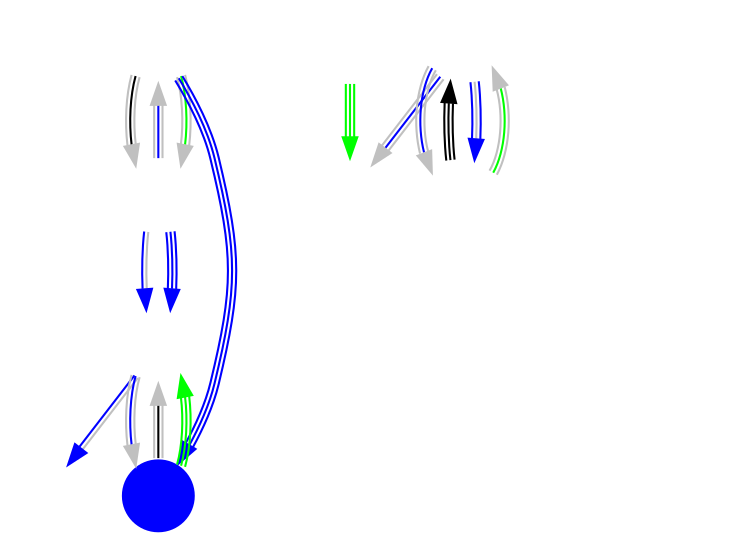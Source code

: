digraph MidSeasonBrawl {
	
	node [shape=circle fixedsize=true width=.5 label="" color="white"];
	imagepath="logos/";

	subgraph Group1 {
		DK	[ image="placeholder.png" ]
		T8	[ image="team-8.png" ]
		FNC	[ image="fnatic.png" ]
		CE	[ image="ce.png" ]
		NOM	[ image="nomia.png" ]
		MVPB	[ image="mvp-black.png" ]
	}

	subgraph Group2 {
		ST	[ image="soul-torturers.png" ]
		DIG	[ image="dignitas.png" ]
		RED	[ image="red-canids.png" ]
		eStar	[ image="estar-gaming.png" ]
		L5	[ image="l5.png"]
		TS	[ image="tempo-storm.png" style="filled" fillcolor="blue" ]
	}

	/* NA Week 3 */
	TS	->	T8	[ color="gray:black:gray" ]

	/* Korea Week 4 */
	L5	->	MVPB	[ color="black:black:black" ]

	/* EU Week 4 */
	FNC	->	DIG	[ color="gray:black:gray" ]
	
	/* Western Clash Upper Bracket Round 1 */
	DIG	->	T8	[ color="blue:gray" ]

	/* Western Clash Lower Bracket Round 1 */
	T8	->	NOM	[ color="blue:gray" ]

	/* Western Clash Upper Bracket Round 2 */
	FNC	->	TS	[ color="blue:blue:blue" ]

	/* Western Clash Lower Bracket Round 2 */
	T8	->	TS	[ color="gray:blue:gray" ]

	/* Western Clash Lower Bracket Round 3 */
	DIG	->	T8	[ color="blue:blue:blue" ]

	/* Western Clash Upper Bracket Round 4 */
	DIG	->	FNC	[ color="gray:blue:gray" ]

	/* Eastern Clash Upper Bracket Round 2 */
	MVPB	->	eStar	[ color="gray:blue:gray" ]

	/* Eastern Clash Upper Bracket Round 3 */
	MVPB	->	L5	[ color="gray:blue:gray" ]

	/* Eastern Clash Upper Bracket Round 4 */
	MVPB	->	L5	[ color="blue:gray:blue" ]

	/* NA Week 6 */
	TS	->	T8	[ color="green:green:green" ]

	/* China Week 9 */
	CE	->	eStar	[ color="green:green:green" ]

	/* Korea Week 9 */
	L5	->	MVPB	[ color="gray:green:gray" ]

	/* EU Week 9 */
	FNC	->	DIG	[ color="gray:green:gray" ]
}
